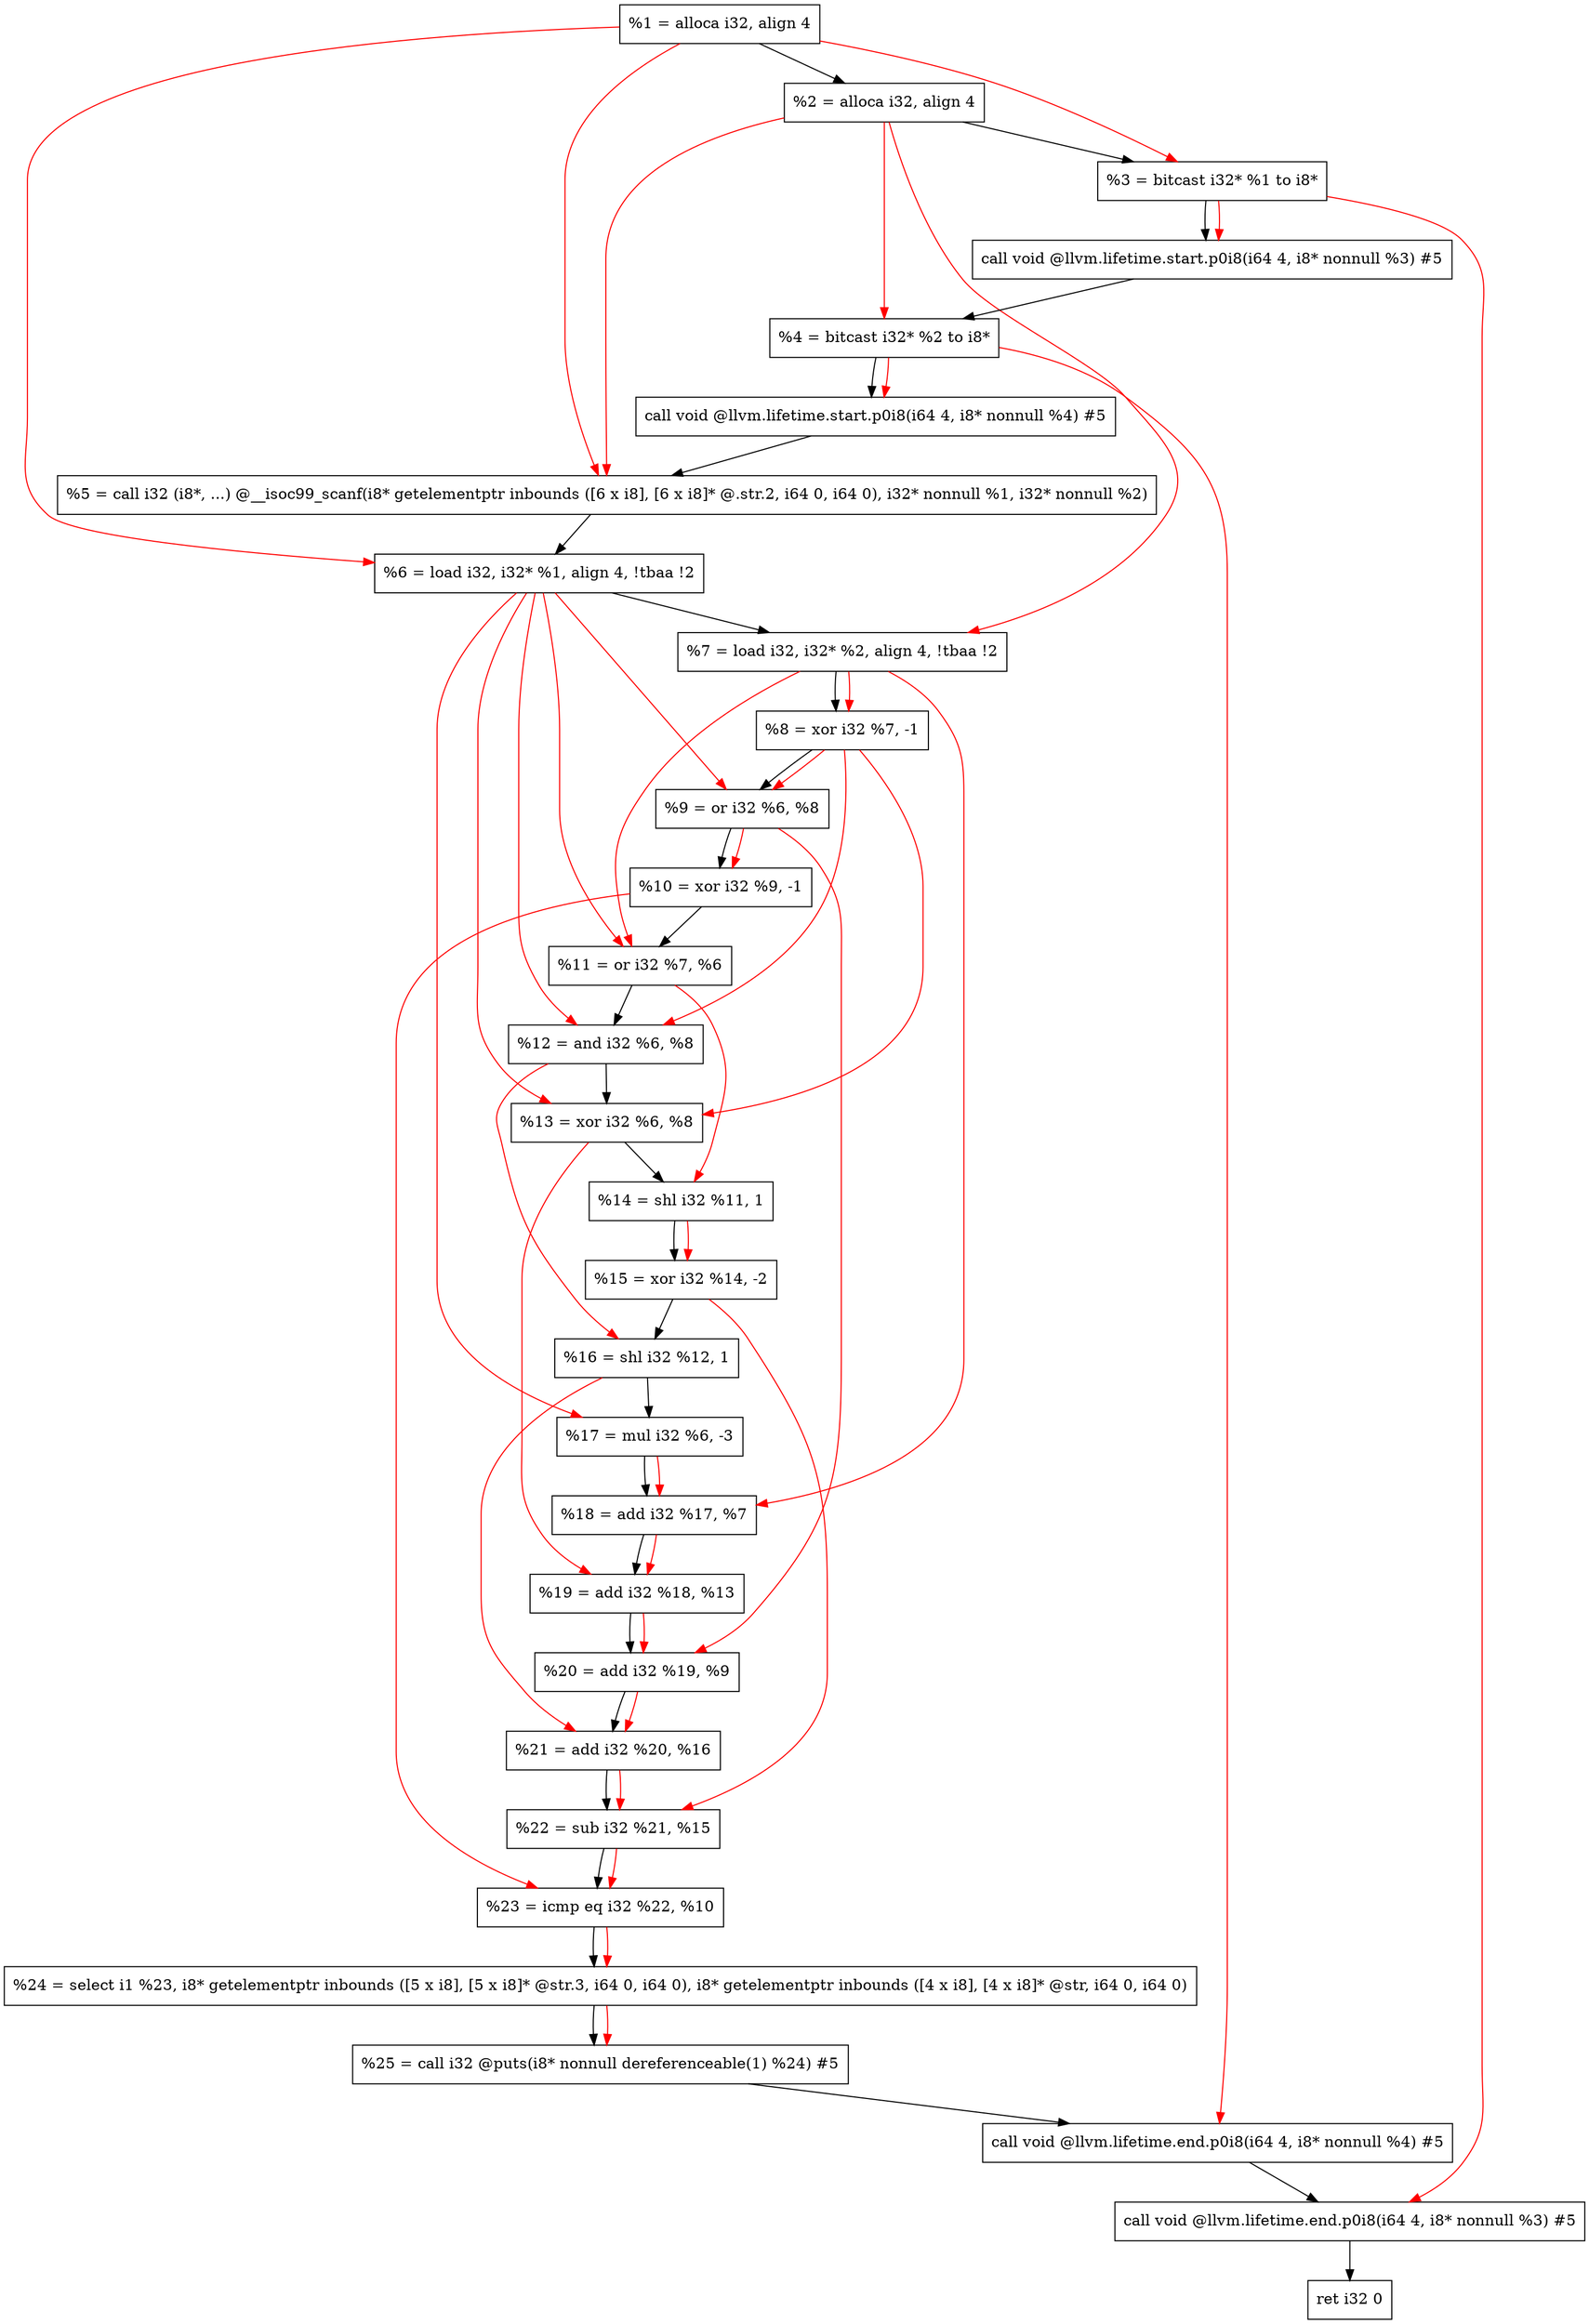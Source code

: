 digraph "DFG for'main' function" {
	Node0x1ab2888[shape=record, label="  %1 = alloca i32, align 4"];
	Node0x1ab2908[shape=record, label="  %2 = alloca i32, align 4"];
	Node0x1ab2998[shape=record, label="  %3 = bitcast i32* %1 to i8*"];
	Node0x1ab2df8[shape=record, label="  call void @llvm.lifetime.start.p0i8(i64 4, i8* nonnull %3) #5"];
	Node0x1ab2ed8[shape=record, label="  %4 = bitcast i32* %2 to i8*"];
	Node0x1ab2ff8[shape=record, label="  call void @llvm.lifetime.start.p0i8(i64 4, i8* nonnull %4) #5"];
	Node0x1ab3230[shape=record, label="  %5 = call i32 (i8*, ...) @__isoc99_scanf(i8* getelementptr inbounds ([6 x i8], [6 x i8]* @.str.2, i64 0, i64 0), i32* nonnull %1, i32* nonnull %2)"];
	Node0x1ab32e8[shape=record, label="  %6 = load i32, i32* %1, align 4, !tbaa !2"];
	Node0x1ab4258[shape=record, label="  %7 = load i32, i32* %2, align 4, !tbaa !2"];
	Node0x1ab48e0[shape=record, label="  %8 = xor i32 %7, -1"];
	Node0x1ab4950[shape=record, label="  %9 = or i32 %6, %8"];
	Node0x1ab49c0[shape=record, label="  %10 = xor i32 %9, -1"];
	Node0x1ab4a30[shape=record, label="  %11 = or i32 %7, %6"];
	Node0x1ab4aa0[shape=record, label="  %12 = and i32 %6, %8"];
	Node0x1ab4b10[shape=record, label="  %13 = xor i32 %6, %8"];
	Node0x1ab4b80[shape=record, label="  %14 = shl i32 %11, 1"];
	Node0x1ab4bf0[shape=record, label="  %15 = xor i32 %14, -2"];
	Node0x1ab4c60[shape=record, label="  %16 = shl i32 %12, 1"];
	Node0x1ab4cd0[shape=record, label="  %17 = mul i32 %6, -3"];
	Node0x1ab4d40[shape=record, label="  %18 = add i32 %17, %7"];
	Node0x1ab4db0[shape=record, label="  %19 = add i32 %18, %13"];
	Node0x1ab4e20[shape=record, label="  %20 = add i32 %19, %9"];
	Node0x1ab4e90[shape=record, label="  %21 = add i32 %20, %16"];
	Node0x1ab4f00[shape=record, label="  %22 = sub i32 %21, %15"];
	Node0x1ab4f70[shape=record, label="  %23 = icmp eq i32 %22, %10"];
	Node0x1a539d8[shape=record, label="  %24 = select i1 %23, i8* getelementptr inbounds ([5 x i8], [5 x i8]* @str.3, i64 0, i64 0), i8* getelementptr inbounds ([4 x i8], [4 x i8]* @str, i64 0, i64 0)"];
	Node0x1ab5000[shape=record, label="  %25 = call i32 @puts(i8* nonnull dereferenceable(1) %24) #5"];
	Node0x1ab5258[shape=record, label="  call void @llvm.lifetime.end.p0i8(i64 4, i8* nonnull %4) #5"];
	Node0x1ab53b8[shape=record, label="  call void @llvm.lifetime.end.p0i8(i64 4, i8* nonnull %3) #5"];
	Node0x1ab5478[shape=record, label="  ret i32 0"];
	Node0x1ab2888 -> Node0x1ab2908;
	Node0x1ab2908 -> Node0x1ab2998;
	Node0x1ab2998 -> Node0x1ab2df8;
	Node0x1ab2df8 -> Node0x1ab2ed8;
	Node0x1ab2ed8 -> Node0x1ab2ff8;
	Node0x1ab2ff8 -> Node0x1ab3230;
	Node0x1ab3230 -> Node0x1ab32e8;
	Node0x1ab32e8 -> Node0x1ab4258;
	Node0x1ab4258 -> Node0x1ab48e0;
	Node0x1ab48e0 -> Node0x1ab4950;
	Node0x1ab4950 -> Node0x1ab49c0;
	Node0x1ab49c0 -> Node0x1ab4a30;
	Node0x1ab4a30 -> Node0x1ab4aa0;
	Node0x1ab4aa0 -> Node0x1ab4b10;
	Node0x1ab4b10 -> Node0x1ab4b80;
	Node0x1ab4b80 -> Node0x1ab4bf0;
	Node0x1ab4bf0 -> Node0x1ab4c60;
	Node0x1ab4c60 -> Node0x1ab4cd0;
	Node0x1ab4cd0 -> Node0x1ab4d40;
	Node0x1ab4d40 -> Node0x1ab4db0;
	Node0x1ab4db0 -> Node0x1ab4e20;
	Node0x1ab4e20 -> Node0x1ab4e90;
	Node0x1ab4e90 -> Node0x1ab4f00;
	Node0x1ab4f00 -> Node0x1ab4f70;
	Node0x1ab4f70 -> Node0x1a539d8;
	Node0x1a539d8 -> Node0x1ab5000;
	Node0x1ab5000 -> Node0x1ab5258;
	Node0x1ab5258 -> Node0x1ab53b8;
	Node0x1ab53b8 -> Node0x1ab5478;
edge [color=red]
	Node0x1ab2888 -> Node0x1ab2998;
	Node0x1ab2998 -> Node0x1ab2df8;
	Node0x1ab2908 -> Node0x1ab2ed8;
	Node0x1ab2ed8 -> Node0x1ab2ff8;
	Node0x1ab2888 -> Node0x1ab3230;
	Node0x1ab2908 -> Node0x1ab3230;
	Node0x1ab2888 -> Node0x1ab32e8;
	Node0x1ab2908 -> Node0x1ab4258;
	Node0x1ab4258 -> Node0x1ab48e0;
	Node0x1ab32e8 -> Node0x1ab4950;
	Node0x1ab48e0 -> Node0x1ab4950;
	Node0x1ab4950 -> Node0x1ab49c0;
	Node0x1ab4258 -> Node0x1ab4a30;
	Node0x1ab32e8 -> Node0x1ab4a30;
	Node0x1ab32e8 -> Node0x1ab4aa0;
	Node0x1ab48e0 -> Node0x1ab4aa0;
	Node0x1ab32e8 -> Node0x1ab4b10;
	Node0x1ab48e0 -> Node0x1ab4b10;
	Node0x1ab4a30 -> Node0x1ab4b80;
	Node0x1ab4b80 -> Node0x1ab4bf0;
	Node0x1ab4aa0 -> Node0x1ab4c60;
	Node0x1ab32e8 -> Node0x1ab4cd0;
	Node0x1ab4cd0 -> Node0x1ab4d40;
	Node0x1ab4258 -> Node0x1ab4d40;
	Node0x1ab4d40 -> Node0x1ab4db0;
	Node0x1ab4b10 -> Node0x1ab4db0;
	Node0x1ab4db0 -> Node0x1ab4e20;
	Node0x1ab4950 -> Node0x1ab4e20;
	Node0x1ab4e20 -> Node0x1ab4e90;
	Node0x1ab4c60 -> Node0x1ab4e90;
	Node0x1ab4e90 -> Node0x1ab4f00;
	Node0x1ab4bf0 -> Node0x1ab4f00;
	Node0x1ab4f00 -> Node0x1ab4f70;
	Node0x1ab49c0 -> Node0x1ab4f70;
	Node0x1ab4f70 -> Node0x1a539d8;
	Node0x1a539d8 -> Node0x1ab5000;
	Node0x1ab2ed8 -> Node0x1ab5258;
	Node0x1ab2998 -> Node0x1ab53b8;
}
